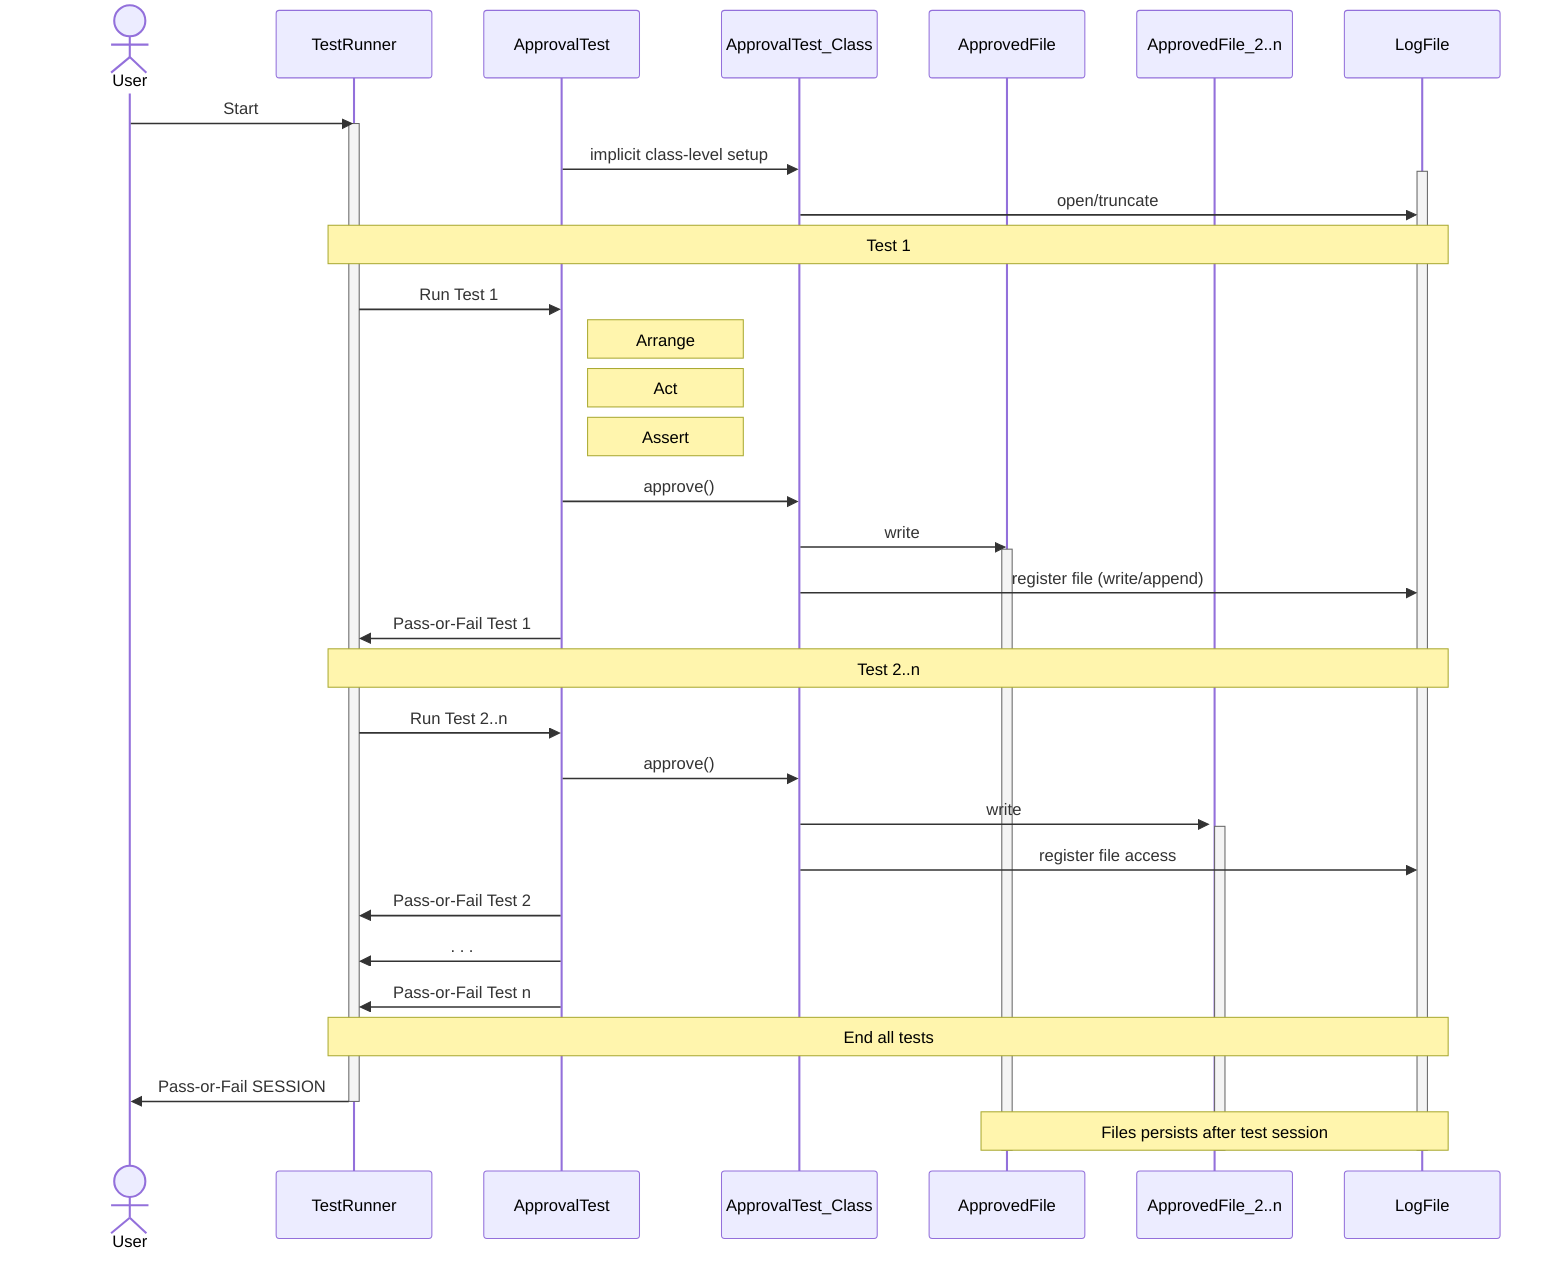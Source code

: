 sequenceDiagram
    actor User
    participant TestRunner
    participant ApprovalTest
    participant ApprovalTest_Class
    participant ApprovedFile
    participant ApprovedFile_2..n
    participant LogFile

    User->>TestRunner: Start

    activate TestRunner

    ApprovalTest->>ApprovalTest_Class: implicit class-level setup
    activate LogFile
    ApprovalTest_Class->>LogFile: open/truncate


    note over TestRunner,LogFile: Test 1
    TestRunner->>ApprovalTest: Run Test 1

    note right of ApprovalTest: Arrange
    note right of ApprovalTest: Act
    note right of ApprovalTest: Assert
    ApprovalTest->>ApprovalTest_Class: approve()
    ApprovalTest_Class->>ApprovedFile: write
    activate ApprovedFile
    
    ApprovalTest_Class->>LogFile: register file (write/append)   
    ApprovalTest->>TestRunner: Pass-or-Fail Test 1

    note over TestRunner,LogFile: Test 2..n
    TestRunner->>ApprovalTest: Run Test 2..n
    ApprovalTest->>ApprovalTest_Class: approve()
    ApprovalTest_Class->>+ApprovedFile_2..n: write
    activate ApprovedFile_2..n
    ApprovalTest_Class->>LogFile: register file access   
    ApprovalTest->>TestRunner: Pass-or-Fail Test 2
    ApprovalTest->>TestRunner:  . . .
    ApprovalTest->>TestRunner: Pass-or-Fail Test n

    note over TestRunner,LogFile: End all tests

    TestRunner->>User: Pass-or-Fail SESSION

    deactivate TestRunner

    Note over ApprovedFile,LogFile: Files persists after test session

    %% Note right of ApprovedFile: ApprovedFile persists
    %% Note right of LogFile: LogFile persists

    deactivate LogFile
    deactivate ApprovedFile
    deactivate ApprovedFile_2..n
